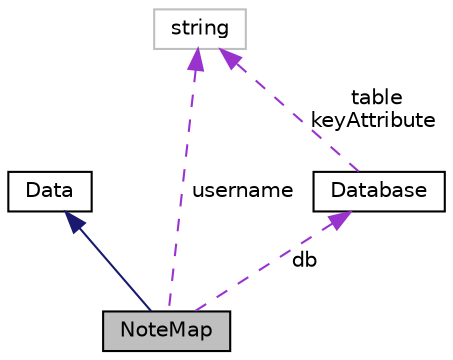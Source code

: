 digraph "NoteMap"
{
 // LATEX_PDF_SIZE
  edge [fontname="Helvetica",fontsize="10",labelfontname="Helvetica",labelfontsize="10"];
  node [fontname="Helvetica",fontsize="10",shape=record];
  Node1 [label="NoteMap",height=0.2,width=0.4,color="black", fillcolor="grey75", style="filled", fontcolor="black",tooltip="Sticky notes container."];
  Node2 -> Node1 [dir="back",color="midnightblue",fontsize="10",style="solid",fontname="Helvetica"];
  Node2 [label="Data",height=0.2,width=0.4,color="black", fillcolor="white", style="filled",URL="$classData.html",tooltip="Data object interface."];
  Node3 -> Node1 [dir="back",color="darkorchid3",fontsize="10",style="dashed",label=" username" ,fontname="Helvetica"];
  Node3 [label="string",height=0.2,width=0.4,color="grey75", fillcolor="white", style="filled",tooltip=" "];
  Node4 -> Node1 [dir="back",color="darkorchid3",fontsize="10",style="dashed",label=" db" ,fontname="Helvetica"];
  Node4 [label="Database",height=0.2,width=0.4,color="black", fillcolor="white", style="filled",URL="$classDatabase.html",tooltip="Storage and retrieval of SQL data."];
  Node3 -> Node4 [dir="back",color="darkorchid3",fontsize="10",style="dashed",label=" table\nkeyAttribute" ,fontname="Helvetica"];
}
